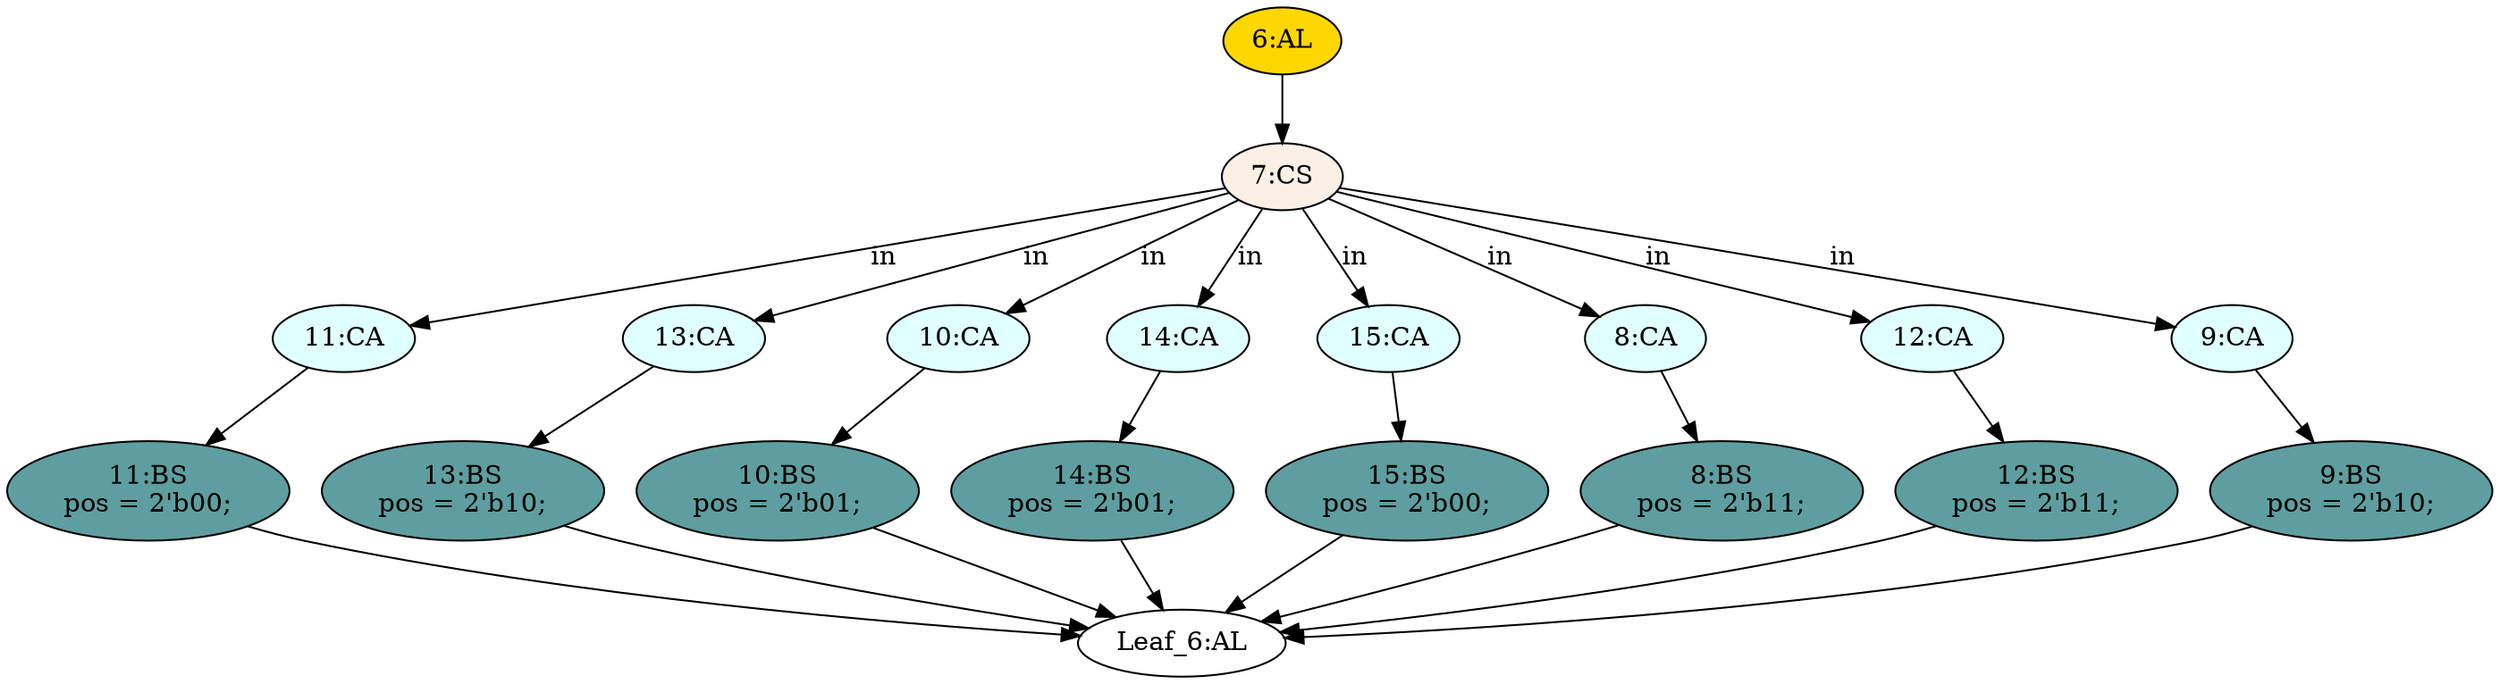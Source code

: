 strict digraph "" {
	node [label="\N"];
	"11:CA"	[ast="<pyverilog.vparser.ast.Case object at 0x7f99564a6c10>",
		fillcolor=lightcyan,
		label="11:CA",
		statements="[]",
		style=filled,
		typ=Case];
	"11:BS"	[ast="<pyverilog.vparser.ast.BlockingSubstitution object at 0x7f99564a6d50>",
		fillcolor=cadetblue,
		label="11:BS
pos = 2'b00;",
		statements="[<pyverilog.vparser.ast.BlockingSubstitution object at 0x7f99564a6d50>]",
		style=filled,
		typ=BlockingSubstitution];
	"11:CA" -> "11:BS"	[cond="[]",
		lineno=None];
	"13:CA"	[ast="<pyverilog.vparser.ast.Case object at 0x7f99564a6ed0>",
		fillcolor=lightcyan,
		label="13:CA",
		statements="[]",
		style=filled,
		typ=Case];
	"13:BS"	[ast="<pyverilog.vparser.ast.BlockingSubstitution object at 0x7f99564a6f50>",
		fillcolor=cadetblue,
		label="13:BS
pos = 2'b10;",
		statements="[<pyverilog.vparser.ast.BlockingSubstitution object at 0x7f99564a6f50>]",
		style=filled,
		typ=BlockingSubstitution];
	"13:CA" -> "13:BS"	[cond="[]",
		lineno=None];
	"9:BS"	[ast="<pyverilog.vparser.ast.BlockingSubstitution object at 0x7f99564a70d0>",
		fillcolor=cadetblue,
		label="9:BS
pos = 2'b10;",
		statements="[<pyverilog.vparser.ast.BlockingSubstitution object at 0x7f99564a70d0>]",
		style=filled,
		typ=BlockingSubstitution];
	"Leaf_6:AL"	[def_var="['pos']",
		label="Leaf_6:AL"];
	"9:BS" -> "Leaf_6:AL"	[cond="[]",
		lineno=None];
	"10:BS"	[ast="<pyverilog.vparser.ast.BlockingSubstitution object at 0x7f99564a7250>",
		fillcolor=cadetblue,
		label="10:BS
pos = 2'b01;",
		statements="[<pyverilog.vparser.ast.BlockingSubstitution object at 0x7f99564a7250>]",
		style=filled,
		typ=BlockingSubstitution];
	"10:BS" -> "Leaf_6:AL"	[cond="[]",
		lineno=None];
	"10:CA"	[ast="<pyverilog.vparser.ast.Case object at 0x7f99564a7390>",
		fillcolor=lightcyan,
		label="10:CA",
		statements="[]",
		style=filled,
		typ=Case];
	"10:CA" -> "10:BS"	[cond="[]",
		lineno=None];
	"8:BS"	[ast="<pyverilog.vparser.ast.BlockingSubstitution object at 0x7f99564a7450>",
		fillcolor=cadetblue,
		label="8:BS
pos = 2'b11;",
		statements="[<pyverilog.vparser.ast.BlockingSubstitution object at 0x7f99564a7450>]",
		style=filled,
		typ=BlockingSubstitution];
	"8:BS" -> "Leaf_6:AL"	[cond="[]",
		lineno=None];
	"7:CS"	[ast="<pyverilog.vparser.ast.CaseStatement object at 0x7f99564a7590>",
		fillcolor=linen,
		label="7:CS",
		statements="[]",
		style=filled,
		typ=CaseStatement];
	"7:CS" -> "11:CA"	[cond="['in']",
		label=in,
		lineno=7];
	"7:CS" -> "13:CA"	[cond="['in']",
		label=in,
		lineno=7];
	"7:CS" -> "10:CA"	[cond="['in']",
		label=in,
		lineno=7];
	"14:CA"	[ast="<pyverilog.vparser.ast.Case object at 0x7f99564a79d0>",
		fillcolor=lightcyan,
		label="14:CA",
		statements="[]",
		style=filled,
		typ=Case];
	"7:CS" -> "14:CA"	[cond="['in']",
		label=in,
		lineno=7];
	"15:CA"	[ast="<pyverilog.vparser.ast.Case object at 0x7f99564a7bd0>",
		fillcolor=lightcyan,
		label="15:CA",
		statements="[]",
		style=filled,
		typ=Case];
	"7:CS" -> "15:CA"	[cond="['in']",
		label=in,
		lineno=7];
	"8:CA"	[ast="<pyverilog.vparser.ast.Case object at 0x7f99564a7650>",
		fillcolor=lightcyan,
		label="8:CA",
		statements="[]",
		style=filled,
		typ=Case];
	"7:CS" -> "8:CA"	[cond="['in']",
		label=in,
		lineno=7];
	"12:CA"	[ast="<pyverilog.vparser.ast.Case object at 0x7f99564a77d0>",
		fillcolor=lightcyan,
		label="12:CA",
		statements="[]",
		style=filled,
		typ=Case];
	"7:CS" -> "12:CA"	[cond="['in']",
		label=in,
		lineno=7];
	"9:CA"	[ast="<pyverilog.vparser.ast.Case object at 0x7f99564a7710>",
		fillcolor=lightcyan,
		label="9:CA",
		statements="[]",
		style=filled,
		typ=Case];
	"7:CS" -> "9:CA"	[cond="['in']",
		label=in,
		lineno=7];
	"14:BS"	[ast="<pyverilog.vparser.ast.BlockingSubstitution object at 0x7f99564a7a50>",
		fillcolor=cadetblue,
		label="14:BS
pos = 2'b01;",
		statements="[<pyverilog.vparser.ast.BlockingSubstitution object at 0x7f99564a7a50>]",
		style=filled,
		typ=BlockingSubstitution];
	"14:CA" -> "14:BS"	[cond="[]",
		lineno=None];
	"12:BS"	[ast="<pyverilog.vparser.ast.BlockingSubstitution object at 0x7f99564a7850>",
		fillcolor=cadetblue,
		label="12:BS
pos = 2'b11;",
		statements="[<pyverilog.vparser.ast.BlockingSubstitution object at 0x7f99564a7850>]",
		style=filled,
		typ=BlockingSubstitution];
	"12:BS" -> "Leaf_6:AL"	[cond="[]",
		lineno=None];
	"13:BS" -> "Leaf_6:AL"	[cond="[]",
		lineno=None];
	"6:AL"	[ast="<pyverilog.vparser.ast.Always object at 0x7f99564a7e10>",
		clk_sens=False,
		fillcolor=gold,
		label="6:AL",
		sens="['in']",
		statements="[]",
		style=filled,
		typ=Always,
		use_var="['in']"];
	"6:AL" -> "7:CS"	[cond="[]",
		lineno=None];
	"11:BS" -> "Leaf_6:AL"	[cond="[]",
		lineno=None];
	"15:BS"	[ast="<pyverilog.vparser.ast.BlockingSubstitution object at 0x7f99564a7c50>",
		fillcolor=cadetblue,
		label="15:BS
pos = 2'b00;",
		statements="[<pyverilog.vparser.ast.BlockingSubstitution object at 0x7f99564a7c50>]",
		style=filled,
		typ=BlockingSubstitution];
	"15:CA" -> "15:BS"	[cond="[]",
		lineno=None];
	"15:BS" -> "Leaf_6:AL"	[cond="[]",
		lineno=None];
	"8:CA" -> "8:BS"	[cond="[]",
		lineno=None];
	"14:BS" -> "Leaf_6:AL"	[cond="[]",
		lineno=None];
	"12:CA" -> "12:BS"	[cond="[]",
		lineno=None];
	"9:CA" -> "9:BS"	[cond="[]",
		lineno=None];
}

